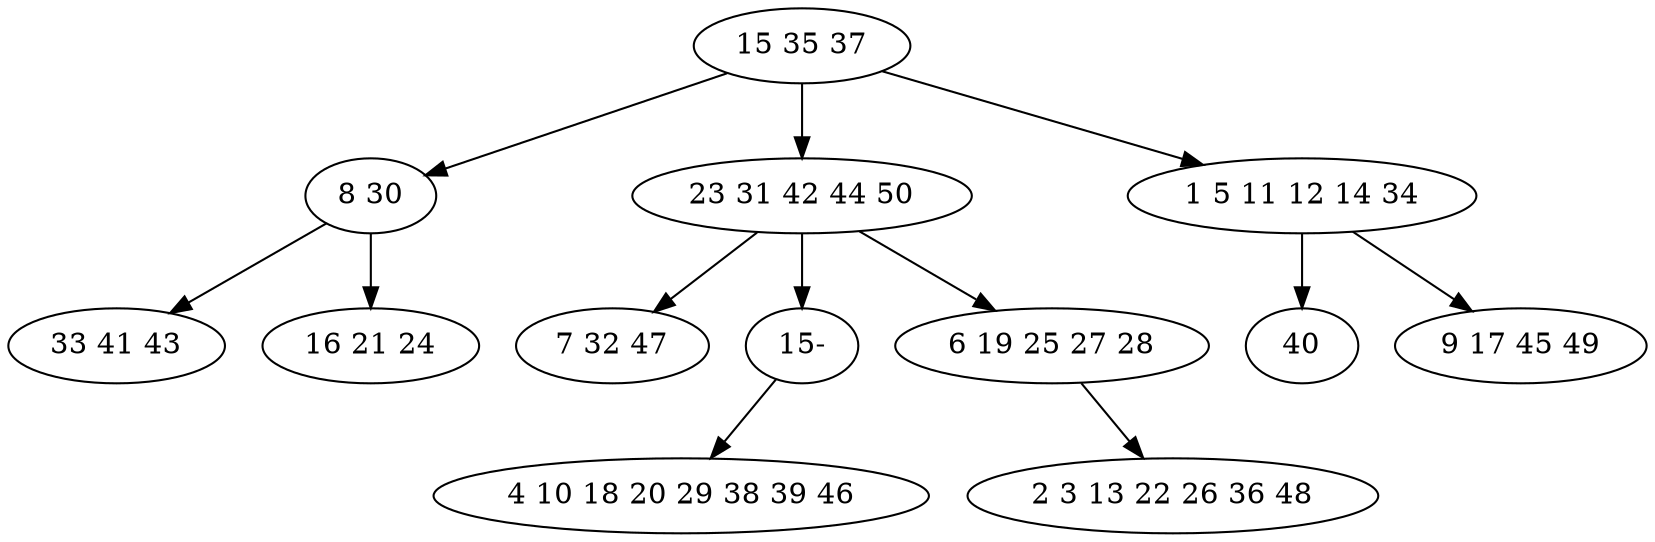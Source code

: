 digraph true_tree {
	"0" -> "1"
	"0" -> "2"
	"2" -> "3"
	"0" -> "4"
	"2" -> "12"
	"4" -> "6"
	"4" -> "7"
	"2" -> "8"
	"1" -> "9"
	"8" -> "10"
	"1" -> "11"
	"12" -> "5"
	"0" [label="15 35 37"];
	"1" [label="8 30"];
	"2" [label="23 31 42 44 50"];
	"3" [label="7 32 47"];
	"4" [label="1 5 11 12 14 34"];
	"5" [label="4 10 18 20 29 38 39 46"];
	"6" [label="40"];
	"7" [label="9 17 45 49"];
	"8" [label="6 19 25 27 28"];
	"9" [label="33 41 43"];
	"10" [label="2 3 13 22 26 36 48"];
	"11" [label="16 21 24"];
	"12" [label="15-"];
}
